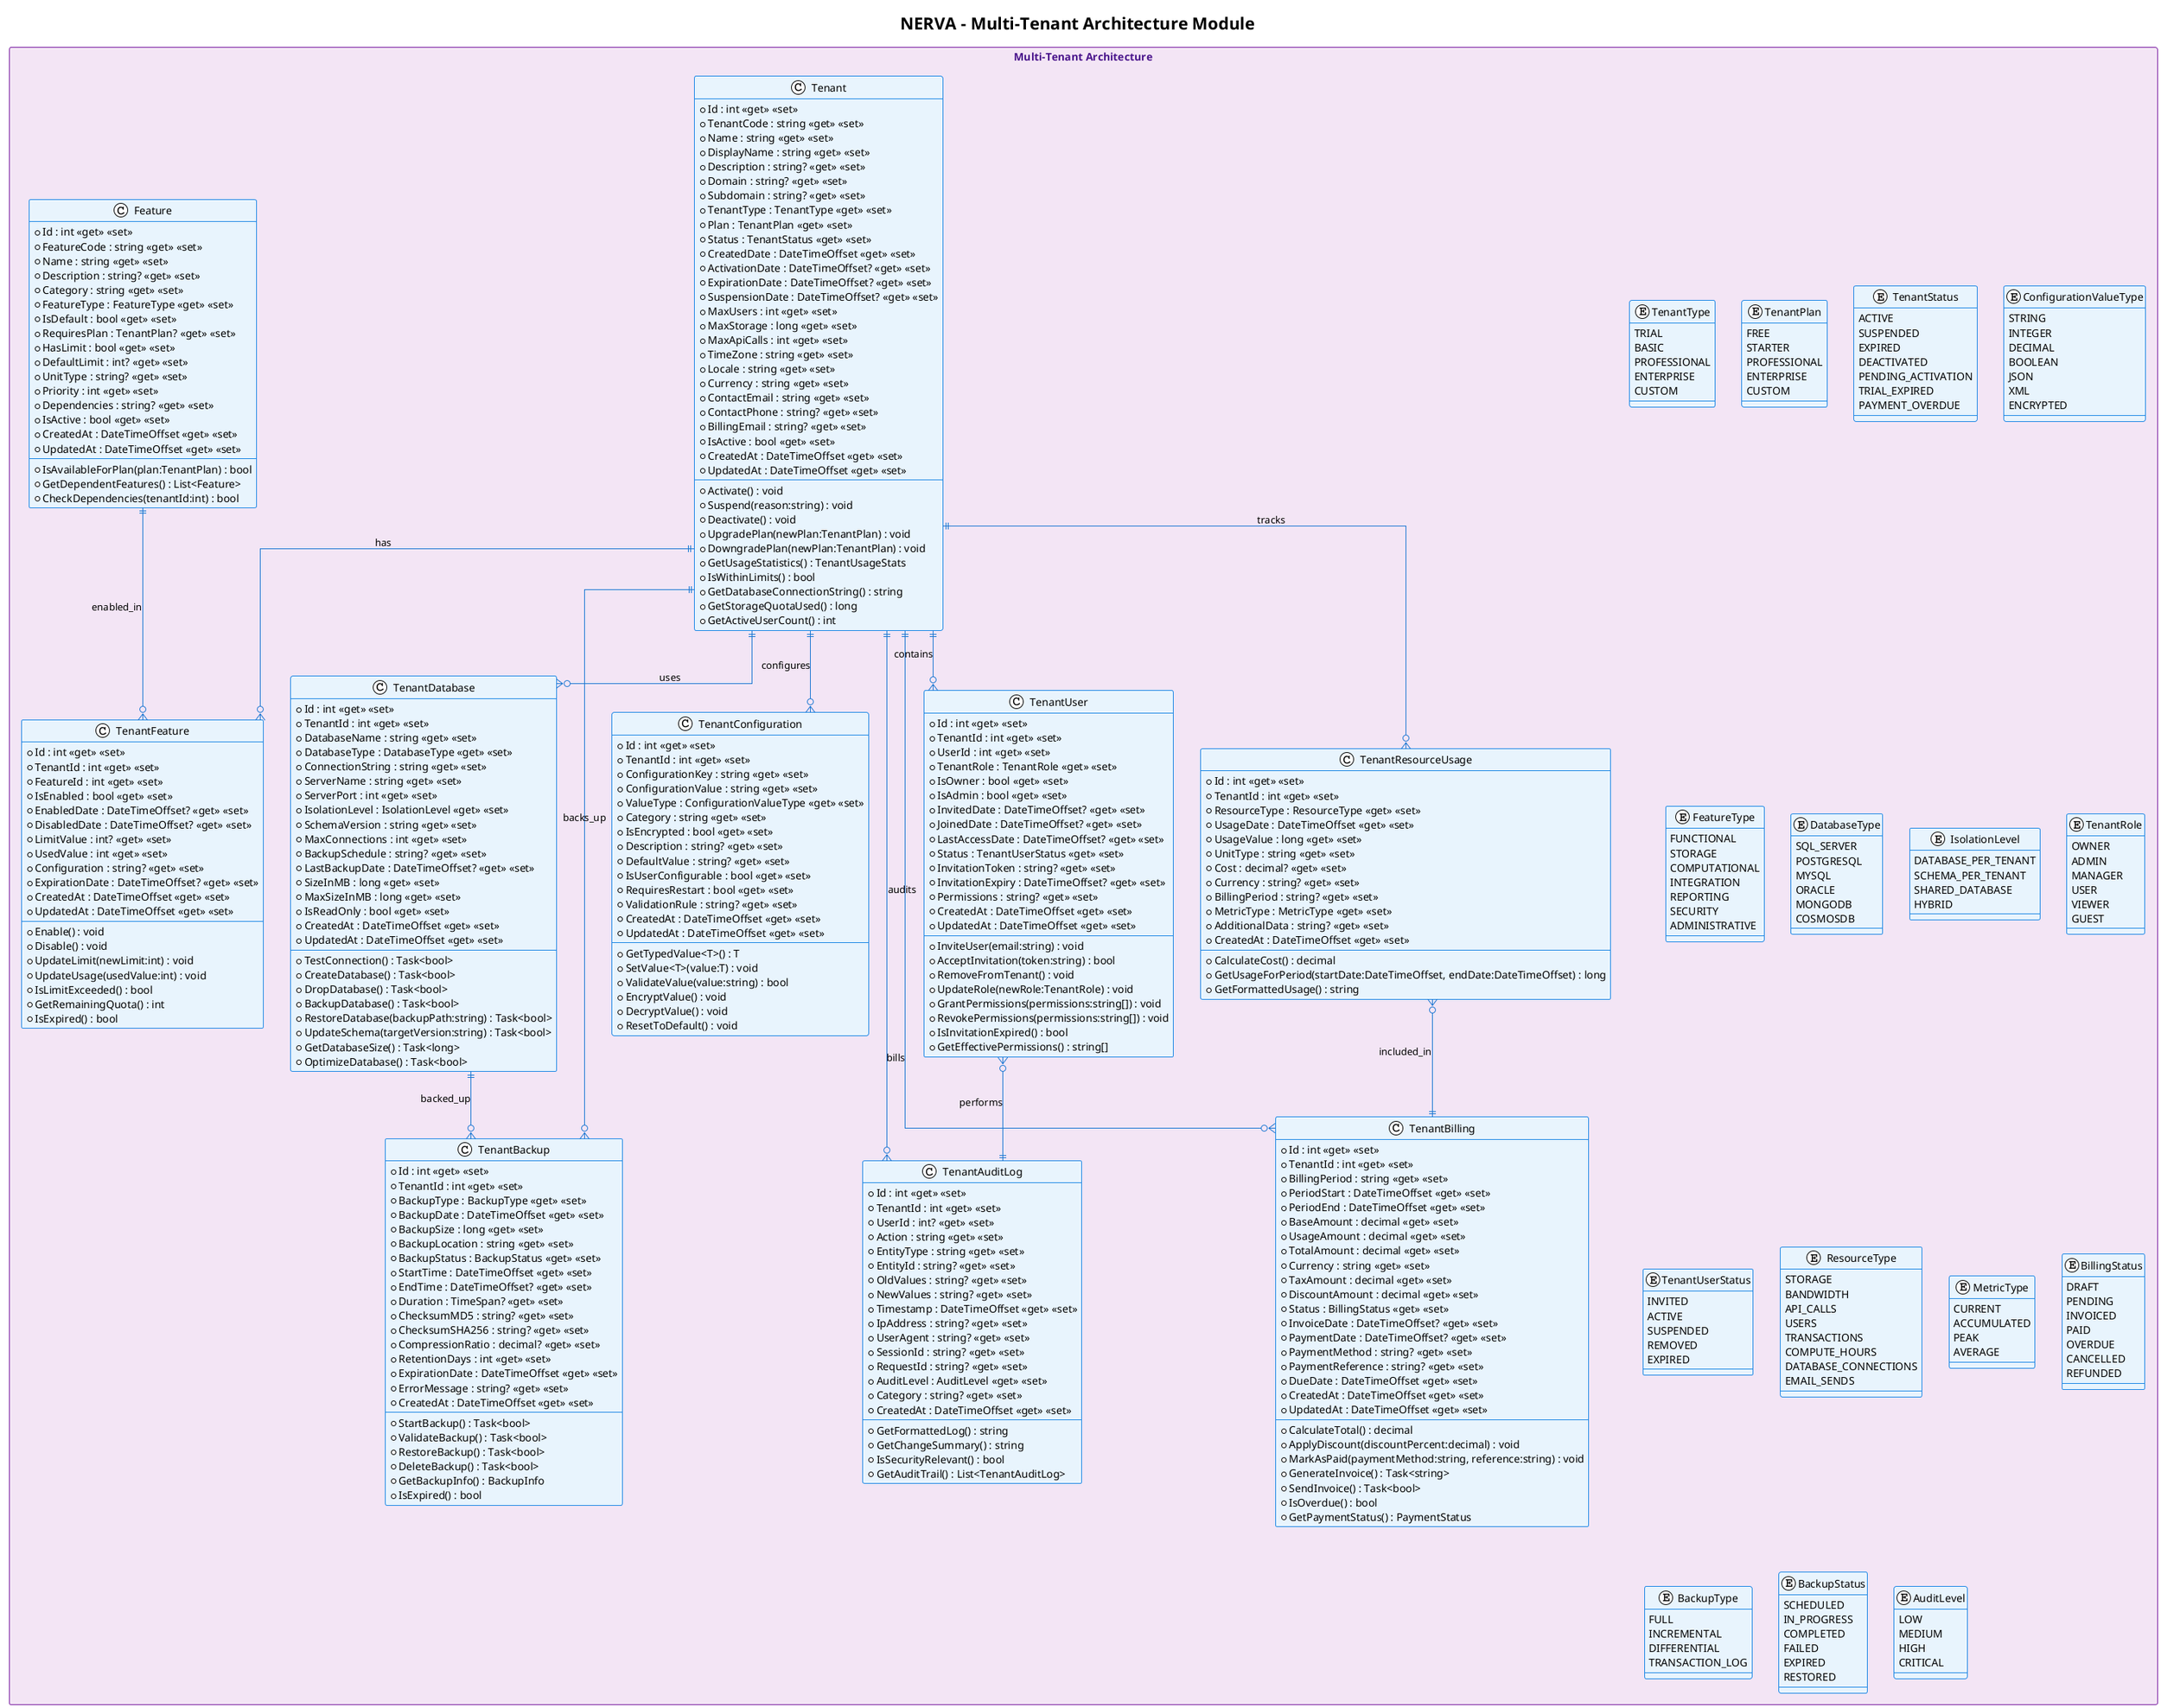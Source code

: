 @startuml NERVA_Multi_Tenant_Architecture
!theme plain
skinparam linetype ortho
skinparam packageStyle rectangle
skinparam backgroundColor #FFFFFF
skinparam class {
    BackgroundColor #E8F4FD
    BorderColor #1E88E5
    ArrowColor #1976D2
}
skinparam package {
    BackgroundColor #F3E5F5
    BorderColor #7B1FA2
    FontColor #4A148C
    FontSize 14
    FontStyle bold
}

title NERVA - Multi-Tenant Architecture Module

' ===== MULTI-TENANT ARCHITECTURE PACKAGE =====
package "Multi-Tenant Architecture" as MultiTenantArchitecture {
    
    ' Core Tenant Management
    class Tenant {
        + Id : int <<get>> <<set>>
        + TenantCode : string <<get>> <<set>>
        + Name : string <<get>> <<set>>
        + DisplayName : string <<get>> <<set>>
        + Description : string? <<get>> <<set>>
        + Domain : string? <<get>> <<set>>
        + Subdomain : string? <<get>> <<set>>
        + TenantType : TenantType <<get>> <<set>>
        + Plan : TenantPlan <<get>> <<set>>
        + Status : TenantStatus <<get>> <<set>>
        + CreatedDate : DateTimeOffset <<get>> <<set>>
        + ActivationDate : DateTimeOffset? <<get>> <<set>>
        + ExpirationDate : DateTimeOffset? <<get>> <<set>>
        + SuspensionDate : DateTimeOffset? <<get>> <<set>>
        + MaxUsers : int <<get>> <<set>>
        + MaxStorage : long <<get>> <<set>>
        + MaxApiCalls : int <<get>> <<set>>
        + TimeZone : string <<get>> <<set>>
        + Locale : string <<get>> <<set>>
        + Currency : string <<get>> <<set>>
        + ContactEmail : string <<get>> <<set>>
        + ContactPhone : string? <<get>> <<set>>
        + BillingEmail : string? <<get>> <<set>>
        + IsActive : bool <<get>> <<set>>
        + CreatedAt : DateTimeOffset <<get>> <<set>>
        + UpdatedAt : DateTimeOffset <<get>> <<set>>
        --
        + Activate() : void
        + Suspend(reason:string) : void
        + Deactivate() : void
        + UpgradePlan(newPlan:TenantPlan) : void
        + DowngradePlan(newPlan:TenantPlan) : void
        + GetUsageStatistics() : TenantUsageStats
        + IsWithinLimits() : bool
        + GetDatabaseConnectionString() : string
        + GetStorageQuotaUsed() : long
        + GetActiveUserCount() : int
    }
    
    ' Tenant Configuration
    class TenantConfiguration {
        + Id : int <<get>> <<set>>
        + TenantId : int <<get>> <<set>>
        + ConfigurationKey : string <<get>> <<set>>
        + ConfigurationValue : string <<get>> <<set>>
        + ValueType : ConfigurationValueType <<get>> <<set>>
        + Category : string <<get>> <<set>>
        + IsEncrypted : bool <<get>> <<set>>
        + Description : string? <<get>> <<set>>
        + DefaultValue : string? <<get>> <<set>>
        + IsUserConfigurable : bool <<get>> <<set>>
        + RequiresRestart : bool <<get>> <<set>>
        + ValidationRule : string? <<get>> <<set>>
        + CreatedAt : DateTimeOffset <<get>> <<set>>
        + UpdatedAt : DateTimeOffset <<get>> <<set>>
        --
        + GetTypedValue<T>() : T
        + SetValue<T>(value:T) : void
        + ValidateValue(value:string) : bool
        + EncryptValue() : void
        + DecryptValue() : void
        + ResetToDefault() : void
    }
    
    ' Tenant Features
    class TenantFeature {
        + Id : int <<get>> <<set>>
        + TenantId : int <<get>> <<set>>
        + FeatureId : int <<get>> <<set>>
        + IsEnabled : bool <<get>> <<set>>
        + EnabledDate : DateTimeOffset? <<get>> <<set>>
        + DisabledDate : DateTimeOffset? <<get>> <<set>>
        + LimitValue : int? <<get>> <<set>>
        + UsedValue : int <<get>> <<set>>
        + Configuration : string? <<get>> <<set>>
        + ExpirationDate : DateTimeOffset? <<get>> <<set>>
        + CreatedAt : DateTimeOffset <<get>> <<set>>
        + UpdatedAt : DateTimeOffset <<get>> <<set>>
        --
        + Enable() : void
        + Disable() : void
        + UpdateLimit(newLimit:int) : void
        + UpdateUsage(usedValue:int) : void
        + IsLimitExceeded() : bool
        + GetRemainingQuota() : int
        + IsExpired() : bool
    }
    
    ' Feature Catalog
    class Feature {
        + Id : int <<get>> <<set>>
        + FeatureCode : string <<get>> <<set>>
        + Name : string <<get>> <<set>>
        + Description : string? <<get>> <<set>>
        + Category : string <<get>> <<set>>
        + FeatureType : FeatureType <<get>> <<set>>
        + IsDefault : bool <<get>> <<set>>
        + RequiresPlan : TenantPlan? <<get>> <<set>>
        + HasLimit : bool <<get>> <<set>>
        + DefaultLimit : int? <<get>> <<set>>
        + UnitType : string? <<get>> <<set>>
        + Priority : int <<get>> <<set>>
        + Dependencies : string? <<get>> <<set>>
        + IsActive : bool <<get>> <<set>>
        + CreatedAt : DateTimeOffset <<get>> <<set>>
        + UpdatedAt : DateTimeOffset <<get>> <<set>>
        --
        + IsAvailableForPlan(plan:TenantPlan) : bool
        + GetDependentFeatures() : List<Feature>
        + CheckDependencies(tenantId:int) : bool
    }
    
    ' Tenant Database Schema
    class TenantDatabase {
        + Id : int <<get>> <<set>>
        + TenantId : int <<get>> <<set>>
        + DatabaseName : string <<get>> <<set>>
        + DatabaseType : DatabaseType <<get>> <<set>>
        + ConnectionString : string <<get>> <<set>>
        + ServerName : string <<get>> <<set>>
        + ServerPort : int <<get>> <<set>>
        + IsolationLevel : IsolationLevel <<get>> <<set>>
        + SchemaVersion : string <<get>> <<set>>
        + MaxConnections : int <<get>> <<set>>
        + BackupSchedule : string? <<get>> <<set>>
        + LastBackupDate : DateTimeOffset? <<get>> <<set>>
        + SizeInMB : long <<get>> <<set>>
        + MaxSizeInMB : long <<get>> <<set>>
        + IsReadOnly : bool <<get>> <<set>>
        + CreatedAt : DateTimeOffset <<get>> <<set>>
        + UpdatedAt : DateTimeOffset <<get>> <<set>>
        --
        + TestConnection() : Task<bool>
        + CreateDatabase() : Task<bool>
        + DropDatabase() : Task<bool>
        + BackupDatabase() : Task<bool>
        + RestoreDatabase(backupPath:string) : Task<bool>
        + UpdateSchema(targetVersion:string) : Task<bool>
        + GetDatabaseSize() : Task<long>
        + OptimizeDatabase() : Task<bool>
    }
    
    ' Tenant User Management
    class TenantUser {
        + Id : int <<get>> <<set>>
        + TenantId : int <<get>> <<set>>
        + UserId : int <<get>> <<set>>
        + TenantRole : TenantRole <<get>> <<set>>
        + IsOwner : bool <<get>> <<set>>
        + IsAdmin : bool <<get>> <<set>>
        + InvitedDate : DateTimeOffset? <<get>> <<set>>
        + JoinedDate : DateTimeOffset? <<get>> <<set>>
        + LastAccessDate : DateTimeOffset? <<get>> <<set>>
        + Status : TenantUserStatus <<get>> <<set>>
        + InvitationToken : string? <<get>> <<set>>
        + InvitationExpiry : DateTimeOffset? <<get>> <<set>>
        + Permissions : string? <<get>> <<set>>
        + CreatedAt : DateTimeOffset <<get>> <<set>>
        + UpdatedAt : DateTimeOffset <<get>> <<set>>
        --
        + InviteUser(email:string) : void
        + AcceptInvitation(token:string) : bool
        + RemoveFromTenant() : void
        + UpdateRole(newRole:TenantRole) : void
        + GrantPermissions(permissions:string[]) : void
        + RevokePermissions(permissions:string[]) : void
        + IsInvitationExpired() : bool
        + GetEffectivePermissions() : string[]
    }
    
    ' Tenant Resource Usage
    class TenantResourceUsage {
        + Id : int <<get>> <<set>>
        + TenantId : int <<get>> <<set>>
        + ResourceType : ResourceType <<get>> <<set>>
        + UsageDate : DateTimeOffset <<get>> <<set>>
        + UsageValue : long <<get>> <<set>>
        + UnitType : string <<get>> <<set>>
        + Cost : decimal? <<get>> <<set>>
        + Currency : string? <<get>> <<set>>
        + BillingPeriod : string? <<get>> <<set>>
        + MetricType : MetricType <<get>> <<set>>
        + AdditionalData : string? <<get>> <<set>>
        + CreatedAt : DateTimeOffset <<get>> <<set>>
        --
        + CalculateCost() : decimal
        + GetUsageForPeriod(startDate:DateTimeOffset, endDate:DateTimeOffset) : long
        + GetFormattedUsage() : string
    }
    
    ' Tenant Billing
    class TenantBilling {
        + Id : int <<get>> <<set>>
        + TenantId : int <<get>> <<set>>
        + BillingPeriod : string <<get>> <<set>>
        + PeriodStart : DateTimeOffset <<get>> <<set>>
        + PeriodEnd : DateTimeOffset <<get>> <<set>>
        + BaseAmount : decimal <<get>> <<set>>
        + UsageAmount : decimal <<get>> <<set>>
        + TotalAmount : decimal <<get>> <<set>>
        + Currency : string <<get>> <<set>>
        + TaxAmount : decimal <<get>> <<set>>
        + DiscountAmount : decimal <<get>> <<set>>
        + Status : BillingStatus <<get>> <<set>>
        + InvoiceDate : DateTimeOffset? <<get>> <<set>>
        + PaymentDate : DateTimeOffset? <<get>> <<set>>
        + PaymentMethod : string? <<get>> <<set>>
        + PaymentReference : string? <<get>> <<set>>
        + DueDate : DateTimeOffset <<get>> <<set>>
        + CreatedAt : DateTimeOffset <<get>> <<set>>
        + UpdatedAt : DateTimeOffset <<get>> <<set>>
        --
        + CalculateTotal() : decimal
        + ApplyDiscount(discountPercent:decimal) : void
        + MarkAsPaid(paymentMethod:string, reference:string) : void
        + GenerateInvoice() : Task<string>
        + SendInvoice() : Task<bool>
        + IsOverdue() : bool
        + GetPaymentStatus() : PaymentStatus
    }
    
    ' Tenant Backup
    class TenantBackup {
        + Id : int <<get>> <<set>>
        + TenantId : int <<get>> <<set>>
        + BackupType : BackupType <<get>> <<set>>
        + BackupDate : DateTimeOffset <<get>> <<set>>
        + BackupSize : long <<get>> <<set>>
        + BackupLocation : string <<get>> <<set>>
        + BackupStatus : BackupStatus <<get>> <<set>>
        + StartTime : DateTimeOffset <<get>> <<set>>
        + EndTime : DateTimeOffset? <<get>> <<set>>
        + Duration : TimeSpan? <<get>> <<set>>
        + ChecksumMD5 : string? <<get>> <<set>>
        + ChecksumSHA256 : string? <<get>> <<set>>
        + CompressionRatio : decimal? <<get>> <<set>>
        + RetentionDays : int <<get>> <<set>>
        + ExpirationDate : DateTimeOffset <<get>> <<set>>
        + ErrorMessage : string? <<get>> <<set>>
        + CreatedAt : DateTimeOffset <<get>> <<set>>
        --
        + StartBackup() : Task<bool>
        + ValidateBackup() : Task<bool>
        + RestoreBackup() : Task<bool>
        + DeleteBackup() : Task<bool>
        + GetBackupInfo() : BackupInfo
        + IsExpired() : bool
    }
    
    ' Tenant Audit Log
    class TenantAuditLog {
        + Id : int <<get>> <<set>>
        + TenantId : int <<get>> <<set>>
        + UserId : int? <<get>> <<set>>
        + Action : string <<get>> <<set>>
        + EntityType : string <<get>> <<set>>
        + EntityId : string? <<get>> <<set>>
        + OldValues : string? <<get>> <<set>>
        + NewValues : string? <<get>> <<set>>
        + Timestamp : DateTimeOffset <<get>> <<set>>
        + IpAddress : string? <<get>> <<set>>
        + UserAgent : string? <<get>> <<set>>
        + SessionId : string? <<get>> <<set>>
        + RequestId : string? <<get>> <<set>>
        + AuditLevel : AuditLevel <<get>> <<set>>
        + Category : string? <<get>> <<set>>
        + CreatedAt : DateTimeOffset <<get>> <<set>>
        --
        + GetFormattedLog() : string
        + GetChangeSummary() : string
        + IsSecurityRelevant() : bool
        + GetAuditTrail() : List<TenantAuditLog>
    }
    
    ' Enums
    enum TenantType {
        TRIAL
        BASIC
        PROFESSIONAL
        ENTERPRISE
        CUSTOM
    }
    
    enum TenantPlan {
        FREE
        STARTER
        PROFESSIONAL
        ENTERPRISE
        CUSTOM
    }
    
    enum TenantStatus {
        ACTIVE
        SUSPENDED
        EXPIRED
        DEACTIVATED
        PENDING_ACTIVATION
        TRIAL_EXPIRED
        PAYMENT_OVERDUE
    }
    
    enum ConfigurationValueType {
        STRING
        INTEGER
        DECIMAL
        BOOLEAN
        JSON
        XML
        ENCRYPTED
    }
    
    enum FeatureType {
        FUNCTIONAL
        STORAGE
        COMPUTATIONAL
        INTEGRATION
        REPORTING
        SECURITY
        ADMINISTRATIVE
    }
    
    enum DatabaseType {
        SQL_SERVER
        POSTGRESQL
        MYSQL
        ORACLE
        MONGODB
        COSMOSDB
    }
    
    enum IsolationLevel {
        DATABASE_PER_TENANT
        SCHEMA_PER_TENANT
        SHARED_DATABASE
        HYBRID
    }
    
    enum TenantRole {
        OWNER
        ADMIN
        MANAGER
        USER
        VIEWER
        GUEST
    }
    
    enum TenantUserStatus {
        INVITED
        ACTIVE
        SUSPENDED
        REMOVED
        EXPIRED
    }
    
    enum ResourceType {
        STORAGE
        BANDWIDTH
        API_CALLS
        USERS
        TRANSACTIONS
        COMPUTE_HOURS
        DATABASE_CONNECTIONS
        EMAIL_SENDS
    }
    
    enum MetricType {
        CURRENT
        ACCUMULATED
        PEAK
        AVERAGE
    }
    
    enum BillingStatus {
        DRAFT
        PENDING
        INVOICED
        PAID
        OVERDUE
        CANCELLED
        REFUNDED
    }
    
    enum BackupType {
        FULL
        INCREMENTAL
        DIFFERENTIAL
        TRANSACTION_LOG
    }
    
    enum BackupStatus {
        SCHEDULED
        IN_PROGRESS
        COMPLETED
        FAILED
        EXPIRED
        RESTORED
    }
    
    enum AuditLevel {
        LOW
        MEDIUM
        HIGH
        CRITICAL
    }
    
    ' Relationships
    Tenant ||--o{ TenantConfiguration : "configures"
    Tenant ||--o{ TenantFeature : "has"
    Tenant ||--o{ TenantDatabase : "uses"
    Tenant ||--o{ TenantUser : "contains"
    Tenant ||--o{ TenantResourceUsage : "tracks"
    Tenant ||--o{ TenantBilling : "bills"
    Tenant ||--o{ TenantBackup : "backs_up"
    Tenant ||--o{ TenantAuditLog : "audits"
    
    Feature ||--o{ TenantFeature : "enabled_in"
    
    TenantDatabase ||--o{ TenantBackup : "backed_up"
    
    TenantResourceUsage }o--|| TenantBilling : "included_in"
    
    TenantUser }o--|| TenantAuditLog : "performs"
}

@enduml
